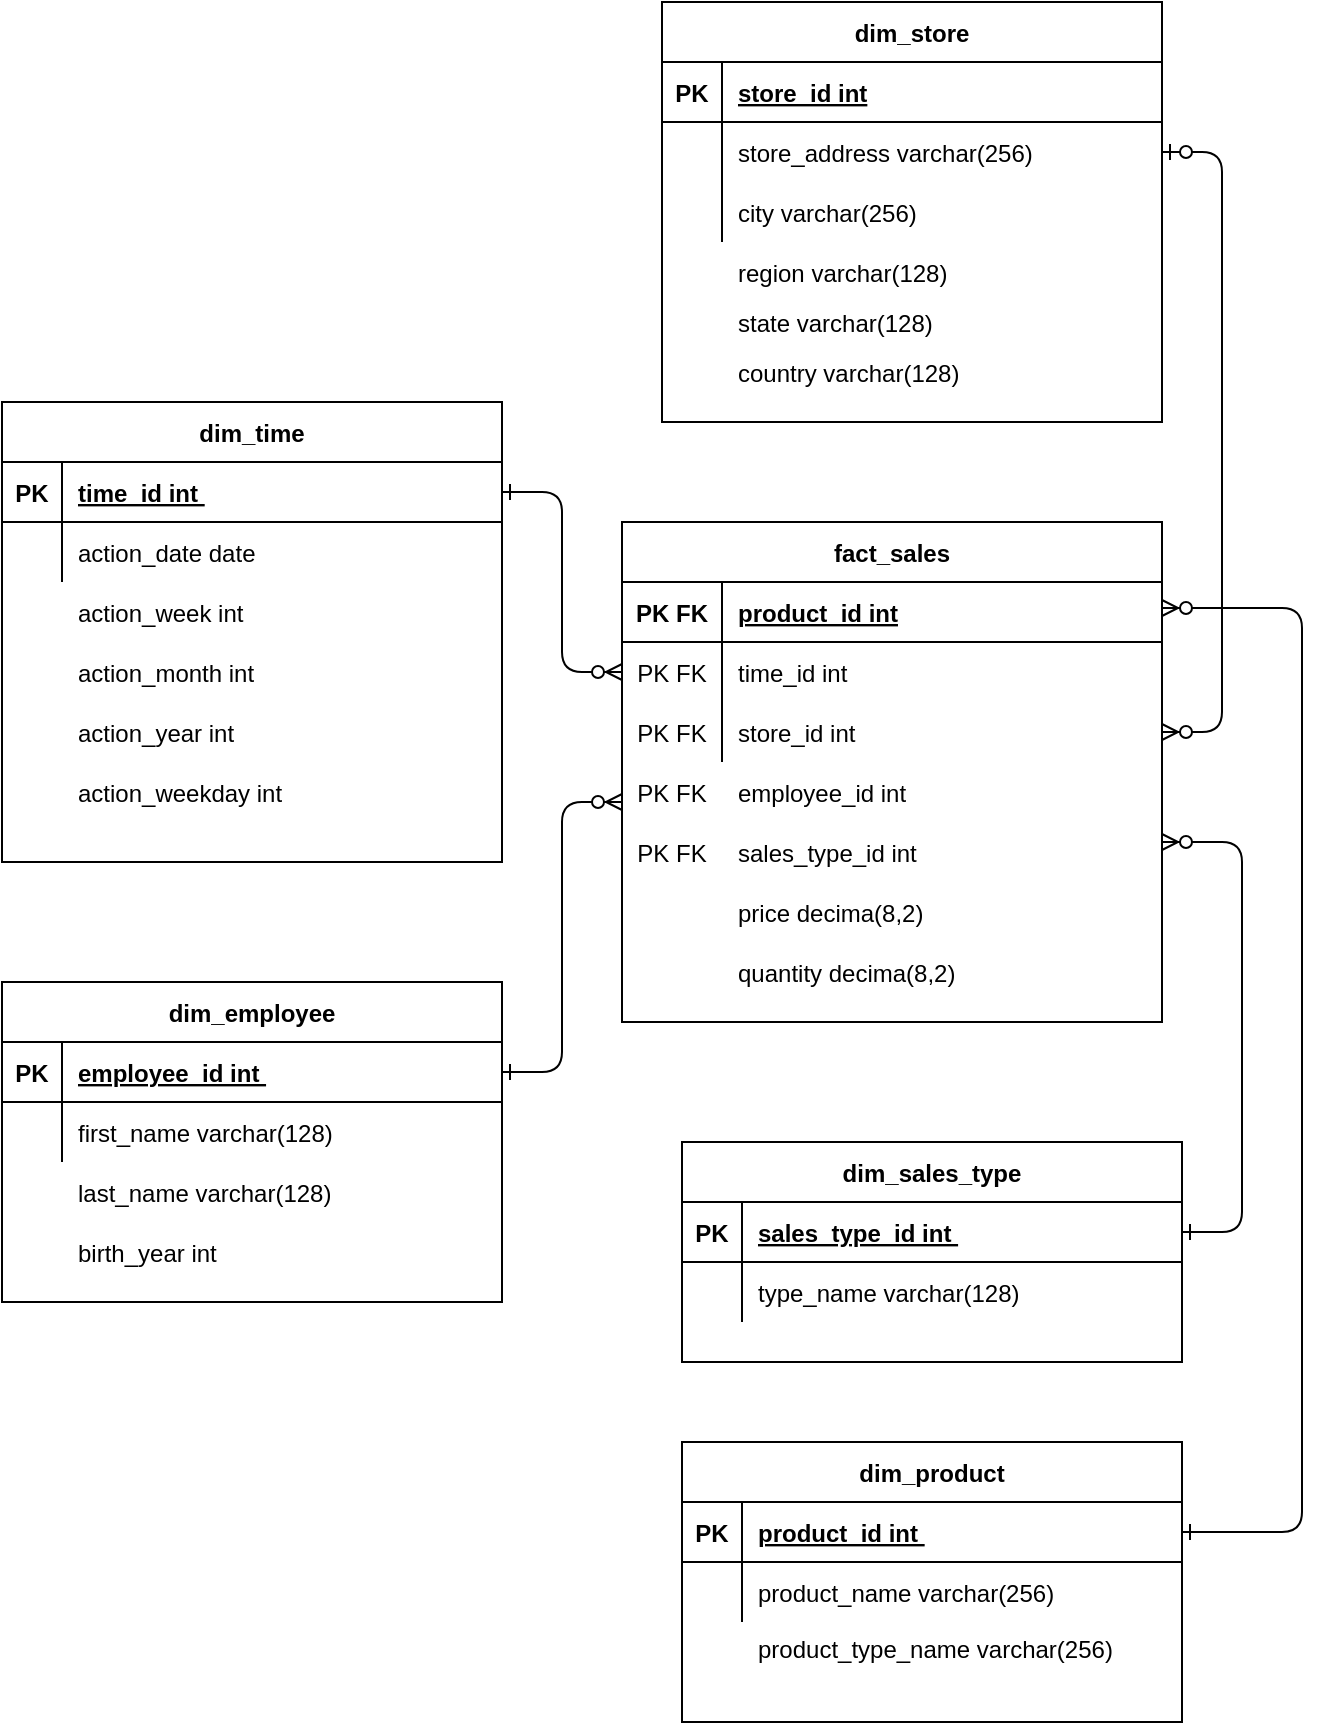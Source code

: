 <mxfile version="14.6.5" type="github">
  <diagram id="R2lEEEUBdFMjLlhIrx00" name="Page-1">
    <mxGraphModel dx="508" dy="607" grid="1" gridSize="10" guides="1" tooltips="1" connect="1" arrows="1" fold="1" page="1" pageScale="1" pageWidth="850" pageHeight="1100" math="0" shadow="0" extFonts="Permanent Marker^https://fonts.googleapis.com/css?family=Permanent+Marker">
      <root>
        <mxCell id="0" />
        <mxCell id="1" parent="0" />
        <mxCell id="C-vyLk0tnHw3VtMMgP7b-1" value="" style="edgeStyle=entityRelationEdgeStyle;endArrow=ERzeroToMany;startArrow=ERone;endFill=1;startFill=0;" parent="1" source="C-vyLk0tnHw3VtMMgP7b-24" target="C-vyLk0tnHw3VtMMgP7b-6" edge="1">
          <mxGeometry width="100" height="100" relative="1" as="geometry">
            <mxPoint x="340" y="1020" as="sourcePoint" />
            <mxPoint x="440" y="920" as="targetPoint" />
          </mxGeometry>
        </mxCell>
        <mxCell id="C-vyLk0tnHw3VtMMgP7b-12" value="" style="edgeStyle=entityRelationEdgeStyle;endArrow=ERzeroToOne;startArrow=ERzeroToMany;endFill=1;startFill=1;exitX=1;exitY=0.5;exitDx=0;exitDy=0;" parent="1" source="C-vyLk0tnHw3VtMMgP7b-9" target="C-vyLk0tnHw3VtMMgP7b-17" edge="1">
          <mxGeometry width="100" height="100" relative="1" as="geometry">
            <mxPoint x="400" y="480" as="sourcePoint" />
            <mxPoint x="460" y="505" as="targetPoint" />
          </mxGeometry>
        </mxCell>
        <mxCell id="NXIanCkxTCgnf9Etui3l-2" value="PK FK" style="shape=partialRectangle;overflow=hidden;connectable=0;fillColor=none;top=0;left=0;bottom=0;right=0;" vertex="1" parent="1">
          <mxGeometry x="430" y="540" width="50" height="30" as="geometry" />
        </mxCell>
        <mxCell id="NXIanCkxTCgnf9Etui3l-3" value="sales_type_id int" style="shape=partialRectangle;overflow=hidden;connectable=0;fillColor=none;top=0;left=0;bottom=0;right=0;align=left;spacingLeft=6;" vertex="1" parent="1">
          <mxGeometry x="480" y="570" width="220" height="30" as="geometry" />
        </mxCell>
        <mxCell id="NXIanCkxTCgnf9Etui3l-4" value="PK FK" style="shape=partialRectangle;overflow=hidden;connectable=0;fillColor=none;top=0;left=0;bottom=0;right=0;" vertex="1" parent="1">
          <mxGeometry x="430" y="570" width="50" height="30" as="geometry" />
        </mxCell>
        <mxCell id="NXIanCkxTCgnf9Etui3l-6" value="" style="shape=partialRectangle;overflow=hidden;connectable=0;fillColor=none;top=0;left=0;bottom=0;right=0;" vertex="1" parent="1">
          <mxGeometry x="430" y="600" width="50" height="30" as="geometry" />
        </mxCell>
        <mxCell id="NXIanCkxTCgnf9Etui3l-35" value="" style="group" vertex="1" connectable="0" parent="1">
          <mxGeometry x="120" y="360" width="250" height="230" as="geometry" />
        </mxCell>
        <mxCell id="C-vyLk0tnHw3VtMMgP7b-23" value="dim_time" style="shape=table;startSize=30;container=1;collapsible=1;childLayout=tableLayout;fixedRows=1;rowLines=0;fontStyle=1;align=center;resizeLast=1;" parent="NXIanCkxTCgnf9Etui3l-35" vertex="1">
          <mxGeometry width="250" height="230" as="geometry" />
        </mxCell>
        <mxCell id="C-vyLk0tnHw3VtMMgP7b-24" value="" style="shape=partialRectangle;collapsible=0;dropTarget=0;pointerEvents=0;fillColor=none;points=[[0,0.5],[1,0.5]];portConstraint=eastwest;top=0;left=0;right=0;bottom=1;" parent="C-vyLk0tnHw3VtMMgP7b-23" vertex="1">
          <mxGeometry y="30" width="250" height="30" as="geometry" />
        </mxCell>
        <mxCell id="C-vyLk0tnHw3VtMMgP7b-25" value="PK" style="shape=partialRectangle;overflow=hidden;connectable=0;fillColor=none;top=0;left=0;bottom=0;right=0;fontStyle=1;" parent="C-vyLk0tnHw3VtMMgP7b-24" vertex="1">
          <mxGeometry width="30" height="30" as="geometry" />
        </mxCell>
        <mxCell id="C-vyLk0tnHw3VtMMgP7b-26" value="time_id int " style="shape=partialRectangle;overflow=hidden;connectable=0;fillColor=none;top=0;left=0;bottom=0;right=0;align=left;spacingLeft=6;fontStyle=5;" parent="C-vyLk0tnHw3VtMMgP7b-24" vertex="1">
          <mxGeometry x="30" width="220" height="30" as="geometry" />
        </mxCell>
        <mxCell id="C-vyLk0tnHw3VtMMgP7b-27" value="" style="shape=partialRectangle;collapsible=0;dropTarget=0;pointerEvents=0;fillColor=none;points=[[0,0.5],[1,0.5]];portConstraint=eastwest;top=0;left=0;right=0;bottom=0;" parent="C-vyLk0tnHw3VtMMgP7b-23" vertex="1">
          <mxGeometry y="60" width="250" height="30" as="geometry" />
        </mxCell>
        <mxCell id="C-vyLk0tnHw3VtMMgP7b-28" value="" style="shape=partialRectangle;overflow=hidden;connectable=0;fillColor=none;top=0;left=0;bottom=0;right=0;" parent="C-vyLk0tnHw3VtMMgP7b-27" vertex="1">
          <mxGeometry width="30" height="30" as="geometry" />
        </mxCell>
        <mxCell id="C-vyLk0tnHw3VtMMgP7b-29" value="action_date date" style="shape=partialRectangle;overflow=hidden;connectable=0;fillColor=none;top=0;left=0;bottom=0;right=0;align=left;spacingLeft=6;" parent="C-vyLk0tnHw3VtMMgP7b-27" vertex="1">
          <mxGeometry x="30" width="220" height="30" as="geometry" />
        </mxCell>
        <mxCell id="NXIanCkxTCgnf9Etui3l-8" value="" style="shape=partialRectangle;collapsible=0;dropTarget=0;pointerEvents=0;fillColor=none;points=[[0,0.5],[1,0.5]];portConstraint=eastwest;top=0;left=0;right=0;bottom=0;" vertex="1" parent="NXIanCkxTCgnf9Etui3l-35">
          <mxGeometry y="90" width="250" height="30" as="geometry" />
        </mxCell>
        <mxCell id="NXIanCkxTCgnf9Etui3l-9" value="" style="shape=partialRectangle;overflow=hidden;connectable=0;fillColor=none;top=0;left=0;bottom=0;right=0;" vertex="1" parent="NXIanCkxTCgnf9Etui3l-8">
          <mxGeometry width="30" height="30" as="geometry" />
        </mxCell>
        <mxCell id="NXIanCkxTCgnf9Etui3l-10" value="action_week int" style="shape=partialRectangle;overflow=hidden;connectable=0;fillColor=none;top=0;left=0;bottom=0;right=0;align=left;spacingLeft=6;" vertex="1" parent="NXIanCkxTCgnf9Etui3l-8">
          <mxGeometry x="30" width="220" height="30" as="geometry" />
        </mxCell>
        <mxCell id="NXIanCkxTCgnf9Etui3l-11" value="" style="shape=partialRectangle;collapsible=0;dropTarget=0;pointerEvents=0;fillColor=none;points=[[0,0.5],[1,0.5]];portConstraint=eastwest;top=0;left=0;right=0;bottom=0;" vertex="1" parent="NXIanCkxTCgnf9Etui3l-35">
          <mxGeometry y="120" width="250" height="30" as="geometry" />
        </mxCell>
        <mxCell id="NXIanCkxTCgnf9Etui3l-12" value="" style="shape=partialRectangle;overflow=hidden;connectable=0;fillColor=none;top=0;left=0;bottom=0;right=0;" vertex="1" parent="NXIanCkxTCgnf9Etui3l-11">
          <mxGeometry width="30" height="30" as="geometry" />
        </mxCell>
        <mxCell id="NXIanCkxTCgnf9Etui3l-13" value="action_month int" style="shape=partialRectangle;overflow=hidden;connectable=0;fillColor=none;top=0;left=0;bottom=0;right=0;align=left;spacingLeft=6;" vertex="1" parent="NXIanCkxTCgnf9Etui3l-11">
          <mxGeometry x="30" width="220" height="30" as="geometry" />
        </mxCell>
        <mxCell id="NXIanCkxTCgnf9Etui3l-14" value="" style="shape=partialRectangle;collapsible=0;dropTarget=0;pointerEvents=0;fillColor=none;points=[[0,0.5],[1,0.5]];portConstraint=eastwest;top=0;left=0;right=0;bottom=0;" vertex="1" parent="NXIanCkxTCgnf9Etui3l-35">
          <mxGeometry y="150" width="250" height="30" as="geometry" />
        </mxCell>
        <mxCell id="NXIanCkxTCgnf9Etui3l-15" value="" style="shape=partialRectangle;overflow=hidden;connectable=0;fillColor=none;top=0;left=0;bottom=0;right=0;" vertex="1" parent="NXIanCkxTCgnf9Etui3l-14">
          <mxGeometry width="30" height="30" as="geometry" />
        </mxCell>
        <mxCell id="NXIanCkxTCgnf9Etui3l-16" value="action_year int" style="shape=partialRectangle;overflow=hidden;connectable=0;fillColor=none;top=0;left=0;bottom=0;right=0;align=left;spacingLeft=6;" vertex="1" parent="NXIanCkxTCgnf9Etui3l-14">
          <mxGeometry x="30" width="220" height="30" as="geometry" />
        </mxCell>
        <mxCell id="NXIanCkxTCgnf9Etui3l-17" value="action_weekday int" style="shape=partialRectangle;overflow=hidden;connectable=0;fillColor=none;top=0;left=0;bottom=0;right=0;align=left;spacingLeft=6;" vertex="1" parent="NXIanCkxTCgnf9Etui3l-35">
          <mxGeometry x="30" y="180" width="220" height="30" as="geometry" />
        </mxCell>
        <mxCell id="NXIanCkxTCgnf9Etui3l-42" value="" style="group" vertex="1" connectable="0" parent="1">
          <mxGeometry x="120" y="650" width="250" height="160" as="geometry" />
        </mxCell>
        <mxCell id="NXIanCkxTCgnf9Etui3l-28" value="dim_employee" style="shape=table;startSize=30;container=1;collapsible=1;childLayout=tableLayout;fixedRows=1;rowLines=0;fontStyle=1;align=center;resizeLast=1;" vertex="1" parent="NXIanCkxTCgnf9Etui3l-42">
          <mxGeometry width="250" height="160" as="geometry" />
        </mxCell>
        <mxCell id="NXIanCkxTCgnf9Etui3l-29" value="" style="shape=partialRectangle;collapsible=0;dropTarget=0;pointerEvents=0;fillColor=none;points=[[0,0.5],[1,0.5]];portConstraint=eastwest;top=0;left=0;right=0;bottom=1;" vertex="1" parent="NXIanCkxTCgnf9Etui3l-28">
          <mxGeometry y="30" width="250" height="30" as="geometry" />
        </mxCell>
        <mxCell id="NXIanCkxTCgnf9Etui3l-30" value="PK" style="shape=partialRectangle;overflow=hidden;connectable=0;fillColor=none;top=0;left=0;bottom=0;right=0;fontStyle=1;" vertex="1" parent="NXIanCkxTCgnf9Etui3l-29">
          <mxGeometry width="30" height="30" as="geometry" />
        </mxCell>
        <mxCell id="NXIanCkxTCgnf9Etui3l-31" value="employee_id int " style="shape=partialRectangle;overflow=hidden;connectable=0;fillColor=none;top=0;left=0;bottom=0;right=0;align=left;spacingLeft=6;fontStyle=5;" vertex="1" parent="NXIanCkxTCgnf9Etui3l-29">
          <mxGeometry x="30" width="220" height="30" as="geometry" />
        </mxCell>
        <mxCell id="NXIanCkxTCgnf9Etui3l-32" value="" style="shape=partialRectangle;collapsible=0;dropTarget=0;pointerEvents=0;fillColor=none;points=[[0,0.5],[1,0.5]];portConstraint=eastwest;top=0;left=0;right=0;bottom=0;" vertex="1" parent="NXIanCkxTCgnf9Etui3l-28">
          <mxGeometry y="60" width="250" height="30" as="geometry" />
        </mxCell>
        <mxCell id="NXIanCkxTCgnf9Etui3l-33" value="" style="shape=partialRectangle;overflow=hidden;connectable=0;fillColor=none;top=0;left=0;bottom=0;right=0;" vertex="1" parent="NXIanCkxTCgnf9Etui3l-32">
          <mxGeometry width="30" height="30" as="geometry" />
        </mxCell>
        <mxCell id="NXIanCkxTCgnf9Etui3l-34" value="first_name varchar(128)" style="shape=partialRectangle;overflow=hidden;connectable=0;fillColor=none;top=0;left=0;bottom=0;right=0;align=left;spacingLeft=6;" vertex="1" parent="NXIanCkxTCgnf9Etui3l-32">
          <mxGeometry x="30" width="220" height="30" as="geometry" />
        </mxCell>
        <mxCell id="NXIanCkxTCgnf9Etui3l-36" value="" style="shape=partialRectangle;collapsible=0;dropTarget=0;pointerEvents=0;fillColor=none;points=[[0,0.5],[1,0.5]];portConstraint=eastwest;top=0;left=0;right=0;bottom=0;" vertex="1" parent="NXIanCkxTCgnf9Etui3l-42">
          <mxGeometry y="90" width="250" height="30" as="geometry" />
        </mxCell>
        <mxCell id="NXIanCkxTCgnf9Etui3l-37" value="" style="shape=partialRectangle;overflow=hidden;connectable=0;fillColor=none;top=0;left=0;bottom=0;right=0;" vertex="1" parent="NXIanCkxTCgnf9Etui3l-36">
          <mxGeometry width="30" height="30" as="geometry" />
        </mxCell>
        <mxCell id="NXIanCkxTCgnf9Etui3l-38" value="last_name varchar(128)" style="shape=partialRectangle;overflow=hidden;connectable=0;fillColor=none;top=0;left=0;bottom=0;right=0;align=left;spacingLeft=6;" vertex="1" parent="NXIanCkxTCgnf9Etui3l-36">
          <mxGeometry x="30" width="220" height="30" as="geometry" />
        </mxCell>
        <mxCell id="NXIanCkxTCgnf9Etui3l-39" value="" style="shape=partialRectangle;collapsible=0;dropTarget=0;pointerEvents=0;fillColor=none;points=[[0,0.5],[1,0.5]];portConstraint=eastwest;top=0;left=0;right=0;bottom=0;" vertex="1" parent="NXIanCkxTCgnf9Etui3l-42">
          <mxGeometry y="120" width="250" height="30" as="geometry" />
        </mxCell>
        <mxCell id="NXIanCkxTCgnf9Etui3l-40" value="" style="shape=partialRectangle;overflow=hidden;connectable=0;fillColor=none;top=0;left=0;bottom=0;right=0;" vertex="1" parent="NXIanCkxTCgnf9Etui3l-39">
          <mxGeometry width="30" height="30" as="geometry" />
        </mxCell>
        <mxCell id="NXIanCkxTCgnf9Etui3l-41" value="birth_year int" style="shape=partialRectangle;overflow=hidden;connectable=0;fillColor=none;top=0;left=0;bottom=0;right=0;align=left;spacingLeft=6;" vertex="1" parent="NXIanCkxTCgnf9Etui3l-39">
          <mxGeometry x="30" width="220" height="30" as="geometry" />
        </mxCell>
        <mxCell id="NXIanCkxTCgnf9Etui3l-43" value="" style="edgeStyle=entityRelationEdgeStyle;fontSize=12;html=1;endArrow=ERzeroToMany;startArrow=ERone;exitX=1;exitY=0.5;exitDx=0;exitDy=0;startFill=0;endFill=1;" edge="1" parent="1" source="NXIanCkxTCgnf9Etui3l-29">
          <mxGeometry width="100" height="100" relative="1" as="geometry">
            <mxPoint x="330" y="760" as="sourcePoint" />
            <mxPoint x="430" y="560" as="targetPoint" />
          </mxGeometry>
        </mxCell>
        <mxCell id="NXIanCkxTCgnf9Etui3l-58" value="" style="group" vertex="1" connectable="0" parent="1">
          <mxGeometry x="450" y="160" width="250" height="210" as="geometry" />
        </mxCell>
        <mxCell id="C-vyLk0tnHw3VtMMgP7b-13" value="dim_store" style="shape=table;startSize=30;container=1;collapsible=1;childLayout=tableLayout;fixedRows=1;rowLines=0;fontStyle=1;align=center;resizeLast=1;" parent="NXIanCkxTCgnf9Etui3l-58" vertex="1">
          <mxGeometry width="250" height="210" as="geometry" />
        </mxCell>
        <mxCell id="C-vyLk0tnHw3VtMMgP7b-14" value="" style="shape=partialRectangle;collapsible=0;dropTarget=0;pointerEvents=0;fillColor=none;points=[[0,0.5],[1,0.5]];portConstraint=eastwest;top=0;left=0;right=0;bottom=1;" parent="C-vyLk0tnHw3VtMMgP7b-13" vertex="1">
          <mxGeometry y="30" width="250" height="30" as="geometry" />
        </mxCell>
        <mxCell id="C-vyLk0tnHw3VtMMgP7b-15" value="PK" style="shape=partialRectangle;overflow=hidden;connectable=0;fillColor=none;top=0;left=0;bottom=0;right=0;fontStyle=1;" parent="C-vyLk0tnHw3VtMMgP7b-14" vertex="1">
          <mxGeometry width="30" height="30" as="geometry" />
        </mxCell>
        <mxCell id="C-vyLk0tnHw3VtMMgP7b-16" value="store_id int" style="shape=partialRectangle;overflow=hidden;connectable=0;fillColor=none;top=0;left=0;bottom=0;right=0;align=left;spacingLeft=6;fontStyle=5;" parent="C-vyLk0tnHw3VtMMgP7b-14" vertex="1">
          <mxGeometry x="30" width="220" height="30" as="geometry" />
        </mxCell>
        <mxCell id="C-vyLk0tnHw3VtMMgP7b-17" value="" style="shape=partialRectangle;collapsible=0;dropTarget=0;pointerEvents=0;fillColor=none;points=[[0,0.5],[1,0.5]];portConstraint=eastwest;top=0;left=0;right=0;bottom=0;" parent="C-vyLk0tnHw3VtMMgP7b-13" vertex="1">
          <mxGeometry y="60" width="250" height="30" as="geometry" />
        </mxCell>
        <mxCell id="C-vyLk0tnHw3VtMMgP7b-18" value="" style="shape=partialRectangle;overflow=hidden;connectable=0;fillColor=none;top=0;left=0;bottom=0;right=0;" parent="C-vyLk0tnHw3VtMMgP7b-17" vertex="1">
          <mxGeometry width="30" height="30" as="geometry" />
        </mxCell>
        <mxCell id="C-vyLk0tnHw3VtMMgP7b-19" value="store_address varchar(256)" style="shape=partialRectangle;overflow=hidden;connectable=0;fillColor=none;top=0;left=0;bottom=0;right=0;align=left;spacingLeft=6;" parent="C-vyLk0tnHw3VtMMgP7b-17" vertex="1">
          <mxGeometry x="30" width="220" height="30" as="geometry" />
        </mxCell>
        <mxCell id="C-vyLk0tnHw3VtMMgP7b-20" value="" style="shape=partialRectangle;collapsible=0;dropTarget=0;pointerEvents=0;fillColor=none;points=[[0,0.5],[1,0.5]];portConstraint=eastwest;top=0;left=0;right=0;bottom=0;" parent="C-vyLk0tnHw3VtMMgP7b-13" vertex="1">
          <mxGeometry y="90" width="250" height="30" as="geometry" />
        </mxCell>
        <mxCell id="C-vyLk0tnHw3VtMMgP7b-21" value="" style="shape=partialRectangle;overflow=hidden;connectable=0;fillColor=none;top=0;left=0;bottom=0;right=0;" parent="C-vyLk0tnHw3VtMMgP7b-20" vertex="1">
          <mxGeometry width="30" height="30" as="geometry" />
        </mxCell>
        <mxCell id="C-vyLk0tnHw3VtMMgP7b-22" value="city varchar(256)" style="shape=partialRectangle;overflow=hidden;connectable=0;fillColor=none;top=0;left=0;bottom=0;right=0;align=left;spacingLeft=6;" parent="C-vyLk0tnHw3VtMMgP7b-20" vertex="1">
          <mxGeometry x="30" width="220" height="30" as="geometry" />
        </mxCell>
        <mxCell id="NXIanCkxTCgnf9Etui3l-19" value="" style="shape=partialRectangle;collapsible=0;dropTarget=0;pointerEvents=0;fillColor=none;points=[[0,0.5],[1,0.5]];portConstraint=eastwest;top=0;left=0;right=0;bottom=0;" vertex="1" parent="NXIanCkxTCgnf9Etui3l-58">
          <mxGeometry y="120" width="250" height="30" as="geometry" />
        </mxCell>
        <mxCell id="NXIanCkxTCgnf9Etui3l-20" value="" style="shape=partialRectangle;overflow=hidden;connectable=0;fillColor=none;top=0;left=0;bottom=0;right=0;" vertex="1" parent="NXIanCkxTCgnf9Etui3l-19">
          <mxGeometry width="30" height="30" as="geometry" />
        </mxCell>
        <mxCell id="NXIanCkxTCgnf9Etui3l-21" value="region varchar(128)" style="shape=partialRectangle;overflow=hidden;connectable=0;fillColor=none;top=0;left=0;bottom=0;right=0;align=left;spacingLeft=6;" vertex="1" parent="NXIanCkxTCgnf9Etui3l-19">
          <mxGeometry x="30" width="220" height="30" as="geometry" />
        </mxCell>
        <mxCell id="NXIanCkxTCgnf9Etui3l-22" value="" style="shape=partialRectangle;collapsible=0;dropTarget=0;pointerEvents=0;fillColor=none;points=[[0,0.5],[1,0.5]];portConstraint=eastwest;top=0;left=0;right=0;bottom=0;" vertex="1" parent="NXIanCkxTCgnf9Etui3l-58">
          <mxGeometry y="145" width="250" height="30" as="geometry" />
        </mxCell>
        <mxCell id="NXIanCkxTCgnf9Etui3l-23" value="" style="shape=partialRectangle;overflow=hidden;connectable=0;fillColor=none;top=0;left=0;bottom=0;right=0;" vertex="1" parent="NXIanCkxTCgnf9Etui3l-22">
          <mxGeometry width="30" height="30" as="geometry" />
        </mxCell>
        <mxCell id="NXIanCkxTCgnf9Etui3l-24" value="state varchar(128)" style="shape=partialRectangle;overflow=hidden;connectable=0;fillColor=none;top=0;left=0;bottom=0;right=0;align=left;spacingLeft=6;" vertex="1" parent="NXIanCkxTCgnf9Etui3l-22">
          <mxGeometry x="30" width="220" height="30" as="geometry" />
        </mxCell>
        <mxCell id="NXIanCkxTCgnf9Etui3l-25" value="" style="shape=partialRectangle;collapsible=0;dropTarget=0;pointerEvents=0;fillColor=none;points=[[0,0.5],[1,0.5]];portConstraint=eastwest;top=0;left=0;right=0;bottom=0;" vertex="1" parent="NXIanCkxTCgnf9Etui3l-58">
          <mxGeometry y="170" width="250" height="30" as="geometry" />
        </mxCell>
        <mxCell id="NXIanCkxTCgnf9Etui3l-26" value="" style="shape=partialRectangle;overflow=hidden;connectable=0;fillColor=none;top=0;left=0;bottom=0;right=0;" vertex="1" parent="NXIanCkxTCgnf9Etui3l-25">
          <mxGeometry width="30" height="30" as="geometry" />
        </mxCell>
        <mxCell id="NXIanCkxTCgnf9Etui3l-27" value="country varchar(128)" style="shape=partialRectangle;overflow=hidden;connectable=0;fillColor=none;top=0;left=0;bottom=0;right=0;align=left;spacingLeft=6;" vertex="1" parent="NXIanCkxTCgnf9Etui3l-25">
          <mxGeometry x="30" width="220" height="30" as="geometry" />
        </mxCell>
        <mxCell id="NXIanCkxTCgnf9Etui3l-60" value="" style="group" vertex="1" connectable="0" parent="1">
          <mxGeometry x="460" y="880" width="250" height="140" as="geometry" />
        </mxCell>
        <mxCell id="NXIanCkxTCgnf9Etui3l-61" value="dim_product" style="shape=table;startSize=30;container=1;collapsible=1;childLayout=tableLayout;fixedRows=1;rowLines=0;fontStyle=1;align=center;resizeLast=1;" vertex="1" parent="NXIanCkxTCgnf9Etui3l-60">
          <mxGeometry width="250" height="140" as="geometry" />
        </mxCell>
        <mxCell id="NXIanCkxTCgnf9Etui3l-62" value="" style="shape=partialRectangle;collapsible=0;dropTarget=0;pointerEvents=0;fillColor=none;points=[[0,0.5],[1,0.5]];portConstraint=eastwest;top=0;left=0;right=0;bottom=1;" vertex="1" parent="NXIanCkxTCgnf9Etui3l-61">
          <mxGeometry y="30" width="250" height="30" as="geometry" />
        </mxCell>
        <mxCell id="NXIanCkxTCgnf9Etui3l-63" value="PK" style="shape=partialRectangle;overflow=hidden;connectable=0;fillColor=none;top=0;left=0;bottom=0;right=0;fontStyle=1;" vertex="1" parent="NXIanCkxTCgnf9Etui3l-62">
          <mxGeometry width="30" height="30" as="geometry" />
        </mxCell>
        <mxCell id="NXIanCkxTCgnf9Etui3l-64" value="product_id int " style="shape=partialRectangle;overflow=hidden;connectable=0;fillColor=none;top=0;left=0;bottom=0;right=0;align=left;spacingLeft=6;fontStyle=5;" vertex="1" parent="NXIanCkxTCgnf9Etui3l-62">
          <mxGeometry x="30" width="220" height="30" as="geometry" />
        </mxCell>
        <mxCell id="NXIanCkxTCgnf9Etui3l-65" value="" style="shape=partialRectangle;collapsible=0;dropTarget=0;pointerEvents=0;fillColor=none;points=[[0,0.5],[1,0.5]];portConstraint=eastwest;top=0;left=0;right=0;bottom=0;" vertex="1" parent="NXIanCkxTCgnf9Etui3l-61">
          <mxGeometry y="60" width="250" height="30" as="geometry" />
        </mxCell>
        <mxCell id="NXIanCkxTCgnf9Etui3l-66" value="" style="shape=partialRectangle;overflow=hidden;connectable=0;fillColor=none;top=0;left=0;bottom=0;right=0;" vertex="1" parent="NXIanCkxTCgnf9Etui3l-65">
          <mxGeometry width="30" height="30" as="geometry" />
        </mxCell>
        <mxCell id="NXIanCkxTCgnf9Etui3l-67" value="product_name varchar(256)" style="shape=partialRectangle;overflow=hidden;connectable=0;fillColor=none;top=0;left=0;bottom=0;right=0;align=left;spacingLeft=6;" vertex="1" parent="NXIanCkxTCgnf9Etui3l-65">
          <mxGeometry x="30" width="220" height="30" as="geometry" />
        </mxCell>
        <mxCell id="NXIanCkxTCgnf9Etui3l-68" value="" style="shape=partialRectangle;collapsible=0;dropTarget=0;pointerEvents=0;fillColor=none;points=[[0,0.5],[1,0.5]];portConstraint=eastwest;top=0;left=0;right=0;bottom=0;" vertex="1" parent="NXIanCkxTCgnf9Etui3l-60">
          <mxGeometry y="90" width="250" height="26.25" as="geometry" />
        </mxCell>
        <mxCell id="NXIanCkxTCgnf9Etui3l-69" value="" style="shape=partialRectangle;overflow=hidden;connectable=0;fillColor=none;top=0;left=0;bottom=0;right=0;" vertex="1" parent="NXIanCkxTCgnf9Etui3l-68">
          <mxGeometry width="30" height="26.25" as="geometry" />
        </mxCell>
        <mxCell id="NXIanCkxTCgnf9Etui3l-70" value="product_type_name varchar(256)" style="shape=partialRectangle;overflow=hidden;connectable=0;fillColor=none;top=0;left=0;bottom=0;right=0;align=left;spacingLeft=6;" vertex="1" parent="NXIanCkxTCgnf9Etui3l-68">
          <mxGeometry x="30" width="220" height="26.25" as="geometry" />
        </mxCell>
        <mxCell id="NXIanCkxTCgnf9Etui3l-72" value="" style="group" vertex="1" connectable="0" parent="1">
          <mxGeometry x="430" y="420" width="310" height="470" as="geometry" />
        </mxCell>
        <mxCell id="C-vyLk0tnHw3VtMMgP7b-2" value="fact_sales" style="shape=table;startSize=30;container=1;collapsible=1;childLayout=tableLayout;fixedRows=1;rowLines=0;fontStyle=1;align=center;resizeLast=1;" parent="NXIanCkxTCgnf9Etui3l-72" vertex="1">
          <mxGeometry width="270" height="250" as="geometry" />
        </mxCell>
        <mxCell id="C-vyLk0tnHw3VtMMgP7b-3" value="" style="shape=partialRectangle;collapsible=0;dropTarget=0;pointerEvents=0;fillColor=none;points=[[0,0.5],[1,0.5]];portConstraint=eastwest;top=0;left=0;right=0;bottom=1;" parent="C-vyLk0tnHw3VtMMgP7b-2" vertex="1">
          <mxGeometry y="30" width="270" height="30" as="geometry" />
        </mxCell>
        <mxCell id="C-vyLk0tnHw3VtMMgP7b-4" value="PK FK" style="shape=partialRectangle;overflow=hidden;connectable=0;fillColor=none;top=0;left=0;bottom=0;right=0;fontStyle=1;" parent="C-vyLk0tnHw3VtMMgP7b-3" vertex="1">
          <mxGeometry width="50" height="30" as="geometry" />
        </mxCell>
        <mxCell id="C-vyLk0tnHw3VtMMgP7b-5" value="product_id int" style="shape=partialRectangle;overflow=hidden;connectable=0;fillColor=none;top=0;left=0;bottom=0;right=0;align=left;spacingLeft=6;fontStyle=5;" parent="C-vyLk0tnHw3VtMMgP7b-3" vertex="1">
          <mxGeometry x="50" width="220" height="30" as="geometry" />
        </mxCell>
        <mxCell id="C-vyLk0tnHw3VtMMgP7b-6" value="" style="shape=partialRectangle;collapsible=0;dropTarget=0;pointerEvents=0;fillColor=none;points=[[0,0.5],[1,0.5]];portConstraint=eastwest;top=0;left=0;right=0;bottom=0;" parent="C-vyLk0tnHw3VtMMgP7b-2" vertex="1">
          <mxGeometry y="60" width="270" height="30" as="geometry" />
        </mxCell>
        <mxCell id="C-vyLk0tnHw3VtMMgP7b-7" value="PK FK" style="shape=partialRectangle;overflow=hidden;connectable=0;fillColor=none;top=0;left=0;bottom=0;right=0;" parent="C-vyLk0tnHw3VtMMgP7b-6" vertex="1">
          <mxGeometry width="50" height="30" as="geometry" />
        </mxCell>
        <mxCell id="C-vyLk0tnHw3VtMMgP7b-8" value="time_id int" style="shape=partialRectangle;overflow=hidden;connectable=0;fillColor=none;top=0;left=0;bottom=0;right=0;align=left;spacingLeft=6;" parent="C-vyLk0tnHw3VtMMgP7b-6" vertex="1">
          <mxGeometry x="50" width="220" height="30" as="geometry" />
        </mxCell>
        <mxCell id="C-vyLk0tnHw3VtMMgP7b-9" value="" style="shape=partialRectangle;collapsible=0;dropTarget=0;pointerEvents=0;fillColor=none;points=[[0,0.5],[1,0.5]];portConstraint=eastwest;top=0;left=0;right=0;bottom=0;" parent="C-vyLk0tnHw3VtMMgP7b-2" vertex="1">
          <mxGeometry y="90" width="270" height="30" as="geometry" />
        </mxCell>
        <mxCell id="C-vyLk0tnHw3VtMMgP7b-10" value="PK FK" style="shape=partialRectangle;overflow=hidden;connectable=0;fillColor=none;top=0;left=0;bottom=0;right=0;" parent="C-vyLk0tnHw3VtMMgP7b-9" vertex="1">
          <mxGeometry width="50" height="30" as="geometry" />
        </mxCell>
        <mxCell id="C-vyLk0tnHw3VtMMgP7b-11" value="store_id int" style="shape=partialRectangle;overflow=hidden;connectable=0;fillColor=none;top=0;left=0;bottom=0;right=0;align=left;spacingLeft=6;" parent="C-vyLk0tnHw3VtMMgP7b-9" vertex="1">
          <mxGeometry x="50" width="220" height="30" as="geometry" />
        </mxCell>
        <mxCell id="NXIanCkxTCgnf9Etui3l-1" value="employee_id int" style="shape=partialRectangle;overflow=hidden;connectable=0;fillColor=none;top=0;left=0;bottom=0;right=0;align=left;spacingLeft=6;" vertex="1" parent="NXIanCkxTCgnf9Etui3l-72">
          <mxGeometry x="50" y="120" width="220" height="30" as="geometry" />
        </mxCell>
        <mxCell id="NXIanCkxTCgnf9Etui3l-5" value="price decima(8,2)" style="shape=partialRectangle;overflow=hidden;connectable=0;fillColor=none;top=0;left=0;bottom=0;right=0;align=left;spacingLeft=6;" vertex="1" parent="NXIanCkxTCgnf9Etui3l-72">
          <mxGeometry x="50" y="180" width="220" height="30" as="geometry" />
        </mxCell>
        <mxCell id="NXIanCkxTCgnf9Etui3l-7" value="quantity decima(8,2)" style="shape=partialRectangle;overflow=hidden;connectable=0;fillColor=none;top=0;left=0;bottom=0;right=0;align=left;spacingLeft=6;" vertex="1" parent="NXIanCkxTCgnf9Etui3l-72">
          <mxGeometry x="50" y="210" width="220" height="30" as="geometry" />
        </mxCell>
        <mxCell id="NXIanCkxTCgnf9Etui3l-71" value="" style="group" vertex="1" connectable="0" parent="NXIanCkxTCgnf9Etui3l-72">
          <mxGeometry x="20" y="160" width="290" height="310" as="geometry" />
        </mxCell>
        <mxCell id="NXIanCkxTCgnf9Etui3l-44" value="" style="group" vertex="1" connectable="0" parent="NXIanCkxTCgnf9Etui3l-71">
          <mxGeometry y="150" width="250" height="160" as="geometry" />
        </mxCell>
        <mxCell id="NXIanCkxTCgnf9Etui3l-45" value="dim_sales_type" style="shape=table;startSize=30;container=1;collapsible=1;childLayout=tableLayout;fixedRows=1;rowLines=0;fontStyle=1;align=center;resizeLast=1;" vertex="1" parent="NXIanCkxTCgnf9Etui3l-44">
          <mxGeometry x="10" width="250" height="110" as="geometry" />
        </mxCell>
        <mxCell id="NXIanCkxTCgnf9Etui3l-46" value="" style="shape=partialRectangle;collapsible=0;dropTarget=0;pointerEvents=0;fillColor=none;points=[[0,0.5],[1,0.5]];portConstraint=eastwest;top=0;left=0;right=0;bottom=1;" vertex="1" parent="NXIanCkxTCgnf9Etui3l-45">
          <mxGeometry y="30" width="250" height="30" as="geometry" />
        </mxCell>
        <mxCell id="NXIanCkxTCgnf9Etui3l-47" value="PK" style="shape=partialRectangle;overflow=hidden;connectable=0;fillColor=none;top=0;left=0;bottom=0;right=0;fontStyle=1;" vertex="1" parent="NXIanCkxTCgnf9Etui3l-46">
          <mxGeometry width="30" height="30" as="geometry" />
        </mxCell>
        <mxCell id="NXIanCkxTCgnf9Etui3l-48" value="sales_type_id int " style="shape=partialRectangle;overflow=hidden;connectable=0;fillColor=none;top=0;left=0;bottom=0;right=0;align=left;spacingLeft=6;fontStyle=5;" vertex="1" parent="NXIanCkxTCgnf9Etui3l-46">
          <mxGeometry x="30" width="220" height="30" as="geometry" />
        </mxCell>
        <mxCell id="NXIanCkxTCgnf9Etui3l-49" value="" style="shape=partialRectangle;collapsible=0;dropTarget=0;pointerEvents=0;fillColor=none;points=[[0,0.5],[1,0.5]];portConstraint=eastwest;top=0;left=0;right=0;bottom=0;" vertex="1" parent="NXIanCkxTCgnf9Etui3l-45">
          <mxGeometry y="60" width="250" height="30" as="geometry" />
        </mxCell>
        <mxCell id="NXIanCkxTCgnf9Etui3l-50" value="" style="shape=partialRectangle;overflow=hidden;connectable=0;fillColor=none;top=0;left=0;bottom=0;right=0;" vertex="1" parent="NXIanCkxTCgnf9Etui3l-49">
          <mxGeometry width="30" height="30" as="geometry" />
        </mxCell>
        <mxCell id="NXIanCkxTCgnf9Etui3l-51" value="type_name varchar(128)" style="shape=partialRectangle;overflow=hidden;connectable=0;fillColor=none;top=0;left=0;bottom=0;right=0;align=left;spacingLeft=6;" vertex="1" parent="NXIanCkxTCgnf9Etui3l-49">
          <mxGeometry x="30" width="220" height="30" as="geometry" />
        </mxCell>
        <mxCell id="NXIanCkxTCgnf9Etui3l-59" value="" style="edgeStyle=orthogonalEdgeStyle;fontSize=12;html=1;endArrow=ERzeroToMany;startArrow=ERone;exitX=1;exitY=0.5;exitDx=0;exitDy=0;rounded=1;startFill=0;" edge="1" parent="NXIanCkxTCgnf9Etui3l-71" source="NXIanCkxTCgnf9Etui3l-46">
          <mxGeometry width="100" height="100" relative="1" as="geometry">
            <mxPoint x="280" y="190" as="sourcePoint" />
            <mxPoint x="250" as="targetPoint" />
            <Array as="points">
              <mxPoint x="290" y="195" />
              <mxPoint x="290" />
            </Array>
          </mxGeometry>
        </mxCell>
        <mxCell id="NXIanCkxTCgnf9Etui3l-75" value="" style="edgeStyle=orthogonalEdgeStyle;fontSize=12;html=1;endArrow=ERzeroToMany;startArrow=ERone;exitX=1;exitY=0.5;exitDx=0;exitDy=0;rounded=1;startFill=0;" edge="1" parent="1" source="NXIanCkxTCgnf9Etui3l-62">
          <mxGeometry width="100" height="100" relative="1" as="geometry">
            <mxPoint x="710" y="658" as="sourcePoint" />
            <mxPoint x="700" y="463" as="targetPoint" />
            <Array as="points">
              <mxPoint x="770" y="925" />
              <mxPoint x="770" y="463" />
            </Array>
          </mxGeometry>
        </mxCell>
      </root>
    </mxGraphModel>
  </diagram>
</mxfile>

